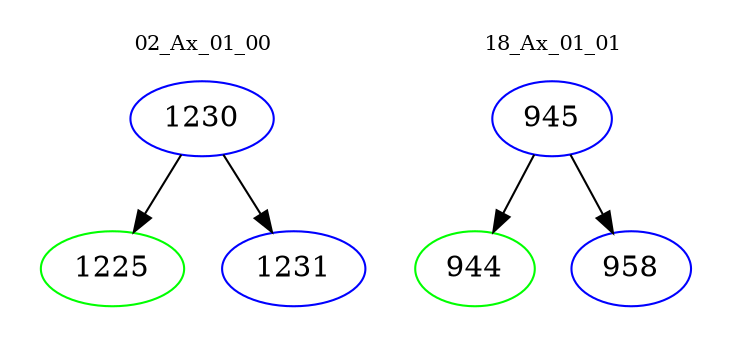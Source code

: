 digraph{
subgraph cluster_0 {
color = white
label = "02_Ax_01_00";
fontsize=10;
T0_1230 [label="1230", color="blue"]
T0_1230 -> T0_1225 [color="black"]
T0_1225 [label="1225", color="green"]
T0_1230 -> T0_1231 [color="black"]
T0_1231 [label="1231", color="blue"]
}
subgraph cluster_1 {
color = white
label = "18_Ax_01_01";
fontsize=10;
T1_945 [label="945", color="blue"]
T1_945 -> T1_944 [color="black"]
T1_944 [label="944", color="green"]
T1_945 -> T1_958 [color="black"]
T1_958 [label="958", color="blue"]
}
}
